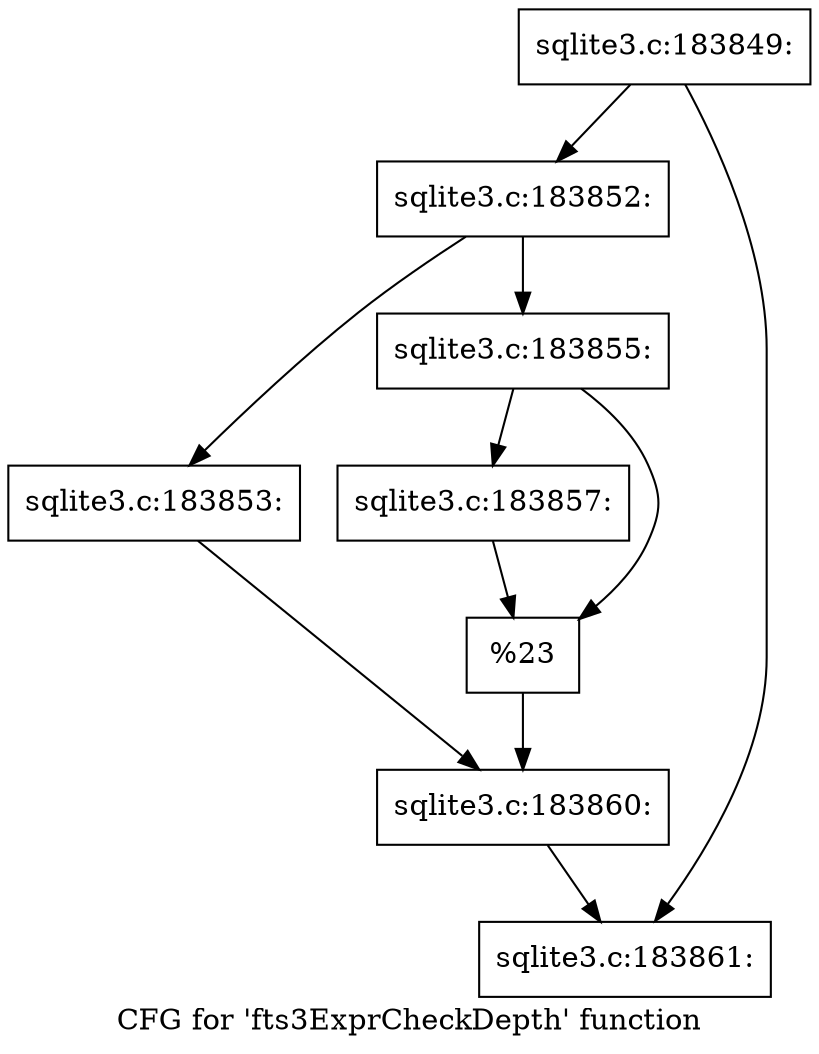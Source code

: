 digraph "CFG for 'fts3ExprCheckDepth' function" {
	label="CFG for 'fts3ExprCheckDepth' function";

	Node0x55c0fae71e70 [shape=record,label="{sqlite3.c:183849:}"];
	Node0x55c0fae71e70 -> Node0x55c0fae73e70;
	Node0x55c0fae71e70 -> Node0x55c0fae8ca80;
	Node0x55c0fae73e70 [shape=record,label="{sqlite3.c:183852:}"];
	Node0x55c0fae73e70 -> Node0x55c0fae8cd50;
	Node0x55c0fae73e70 -> Node0x55c0fae8cdf0;
	Node0x55c0fae8cd50 [shape=record,label="{sqlite3.c:183853:}"];
	Node0x55c0fae8cd50 -> Node0x55c0fae8cda0;
	Node0x55c0fae8cdf0 [shape=record,label="{sqlite3.c:183855:}"];
	Node0x55c0fae8cdf0 -> Node0x55c0fae8d8f0;
	Node0x55c0fae8cdf0 -> Node0x55c0fae8d940;
	Node0x55c0fae8d8f0 [shape=record,label="{sqlite3.c:183857:}"];
	Node0x55c0fae8d8f0 -> Node0x55c0fae8d940;
	Node0x55c0fae8d940 [shape=record,label="{%23}"];
	Node0x55c0fae8d940 -> Node0x55c0fae8cda0;
	Node0x55c0fae8cda0 [shape=record,label="{sqlite3.c:183860:}"];
	Node0x55c0fae8cda0 -> Node0x55c0fae8ca80;
	Node0x55c0fae8ca80 [shape=record,label="{sqlite3.c:183861:}"];
}
